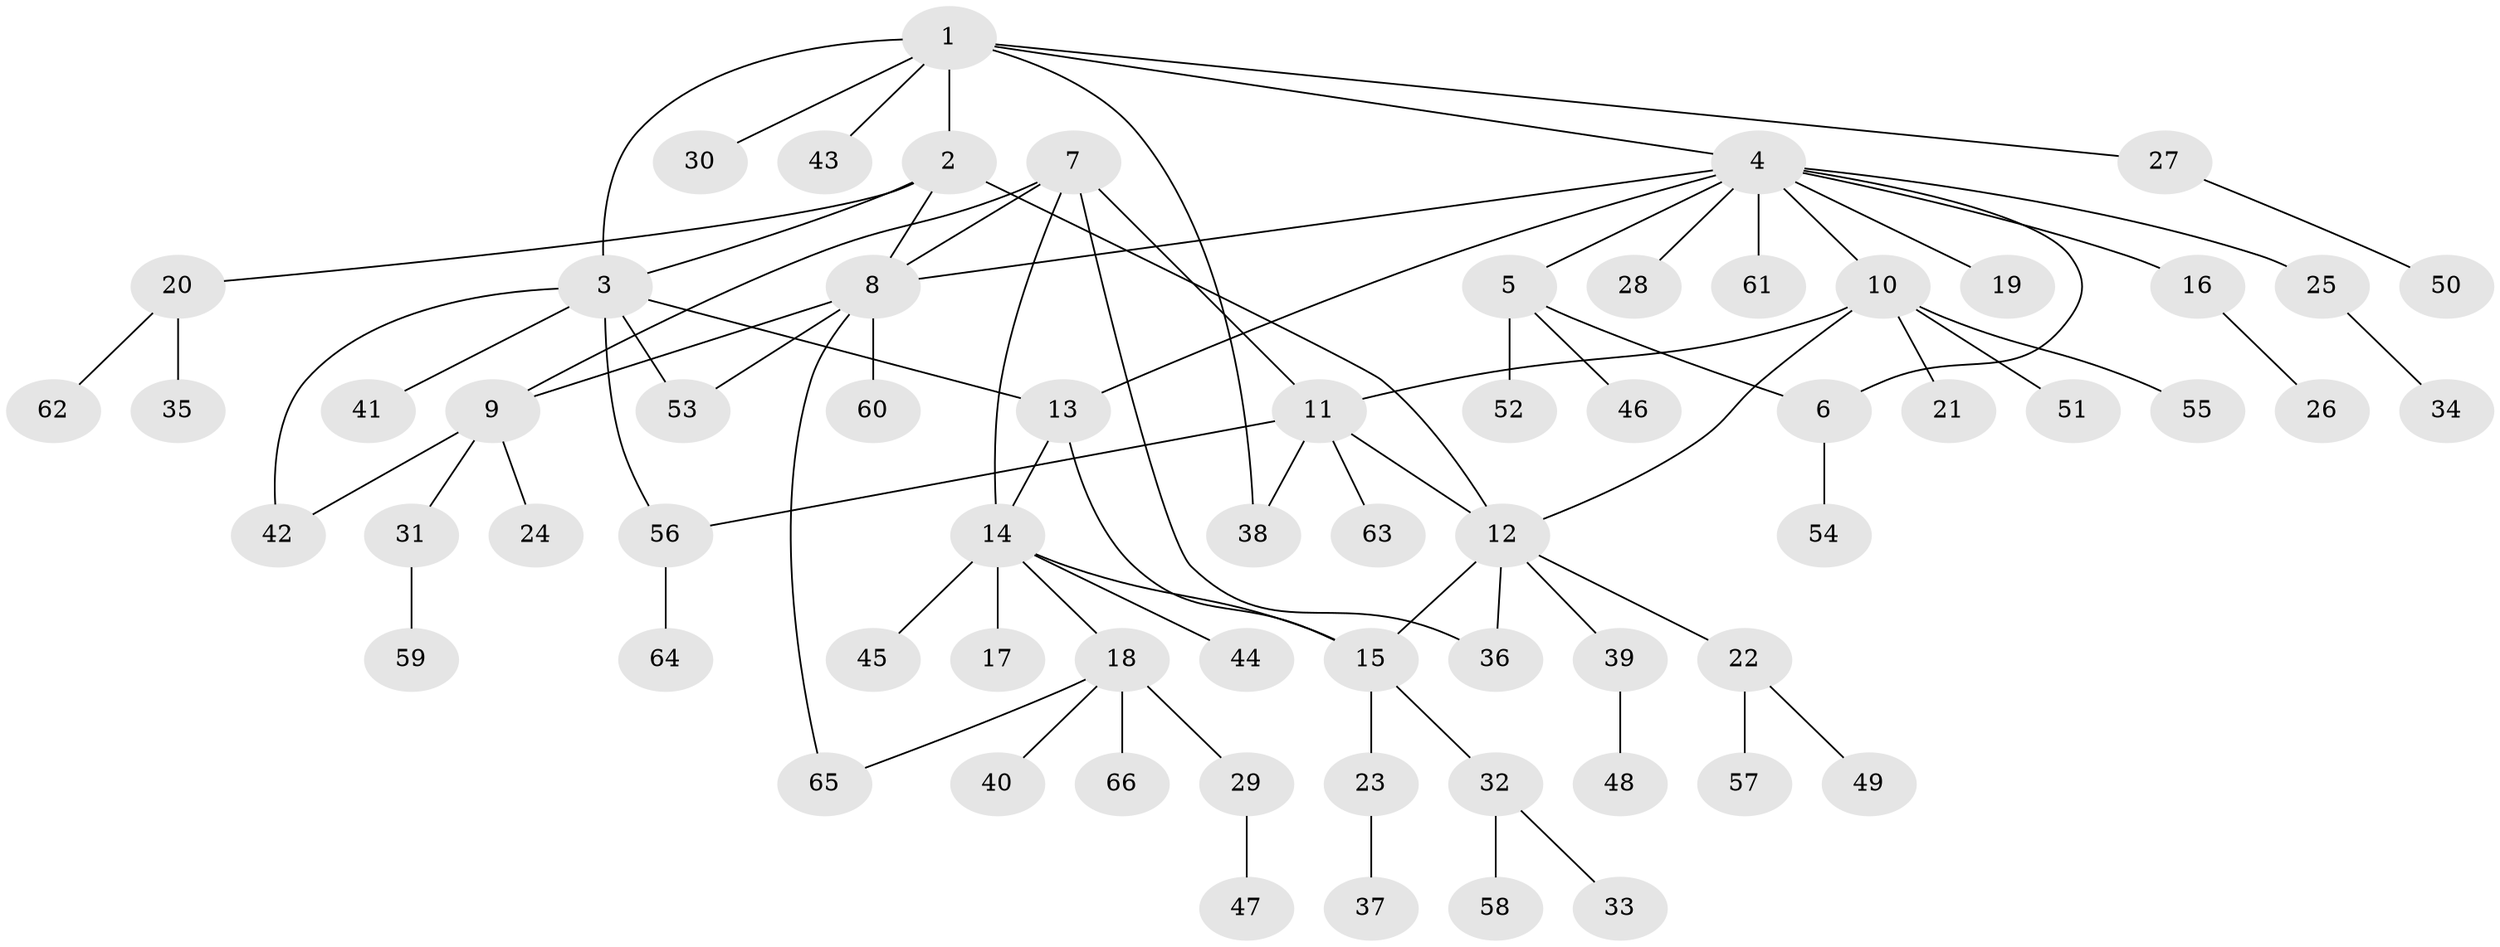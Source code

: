 // coarse degree distribution, {5: 0.10714285714285714, 9: 0.07142857142857142, 3: 0.10714285714285714, 8: 0.03571428571428571, 2: 0.21428571428571427, 4: 0.10714285714285714, 1: 0.35714285714285715}
// Generated by graph-tools (version 1.1) at 2025/52/03/04/25 22:52:23]
// undirected, 66 vertices, 82 edges
graph export_dot {
  node [color=gray90,style=filled];
  1;
  2;
  3;
  4;
  5;
  6;
  7;
  8;
  9;
  10;
  11;
  12;
  13;
  14;
  15;
  16;
  17;
  18;
  19;
  20;
  21;
  22;
  23;
  24;
  25;
  26;
  27;
  28;
  29;
  30;
  31;
  32;
  33;
  34;
  35;
  36;
  37;
  38;
  39;
  40;
  41;
  42;
  43;
  44;
  45;
  46;
  47;
  48;
  49;
  50;
  51;
  52;
  53;
  54;
  55;
  56;
  57;
  58;
  59;
  60;
  61;
  62;
  63;
  64;
  65;
  66;
  1 -- 2;
  1 -- 3;
  1 -- 4;
  1 -- 27;
  1 -- 30;
  1 -- 38;
  1 -- 43;
  2 -- 3;
  2 -- 8;
  2 -- 12;
  2 -- 20;
  3 -- 13;
  3 -- 41;
  3 -- 42;
  3 -- 53;
  3 -- 56;
  4 -- 5;
  4 -- 6;
  4 -- 8;
  4 -- 10;
  4 -- 13;
  4 -- 16;
  4 -- 19;
  4 -- 25;
  4 -- 28;
  4 -- 61;
  5 -- 6;
  5 -- 46;
  5 -- 52;
  6 -- 54;
  7 -- 8;
  7 -- 9;
  7 -- 11;
  7 -- 14;
  7 -- 36;
  8 -- 9;
  8 -- 53;
  8 -- 60;
  8 -- 65;
  9 -- 24;
  9 -- 31;
  9 -- 42;
  10 -- 11;
  10 -- 12;
  10 -- 21;
  10 -- 51;
  10 -- 55;
  11 -- 12;
  11 -- 38;
  11 -- 56;
  11 -- 63;
  12 -- 15;
  12 -- 22;
  12 -- 36;
  12 -- 39;
  13 -- 14;
  13 -- 15;
  14 -- 15;
  14 -- 17;
  14 -- 18;
  14 -- 44;
  14 -- 45;
  15 -- 23;
  15 -- 32;
  16 -- 26;
  18 -- 29;
  18 -- 40;
  18 -- 65;
  18 -- 66;
  20 -- 35;
  20 -- 62;
  22 -- 49;
  22 -- 57;
  23 -- 37;
  25 -- 34;
  27 -- 50;
  29 -- 47;
  31 -- 59;
  32 -- 33;
  32 -- 58;
  39 -- 48;
  56 -- 64;
}
